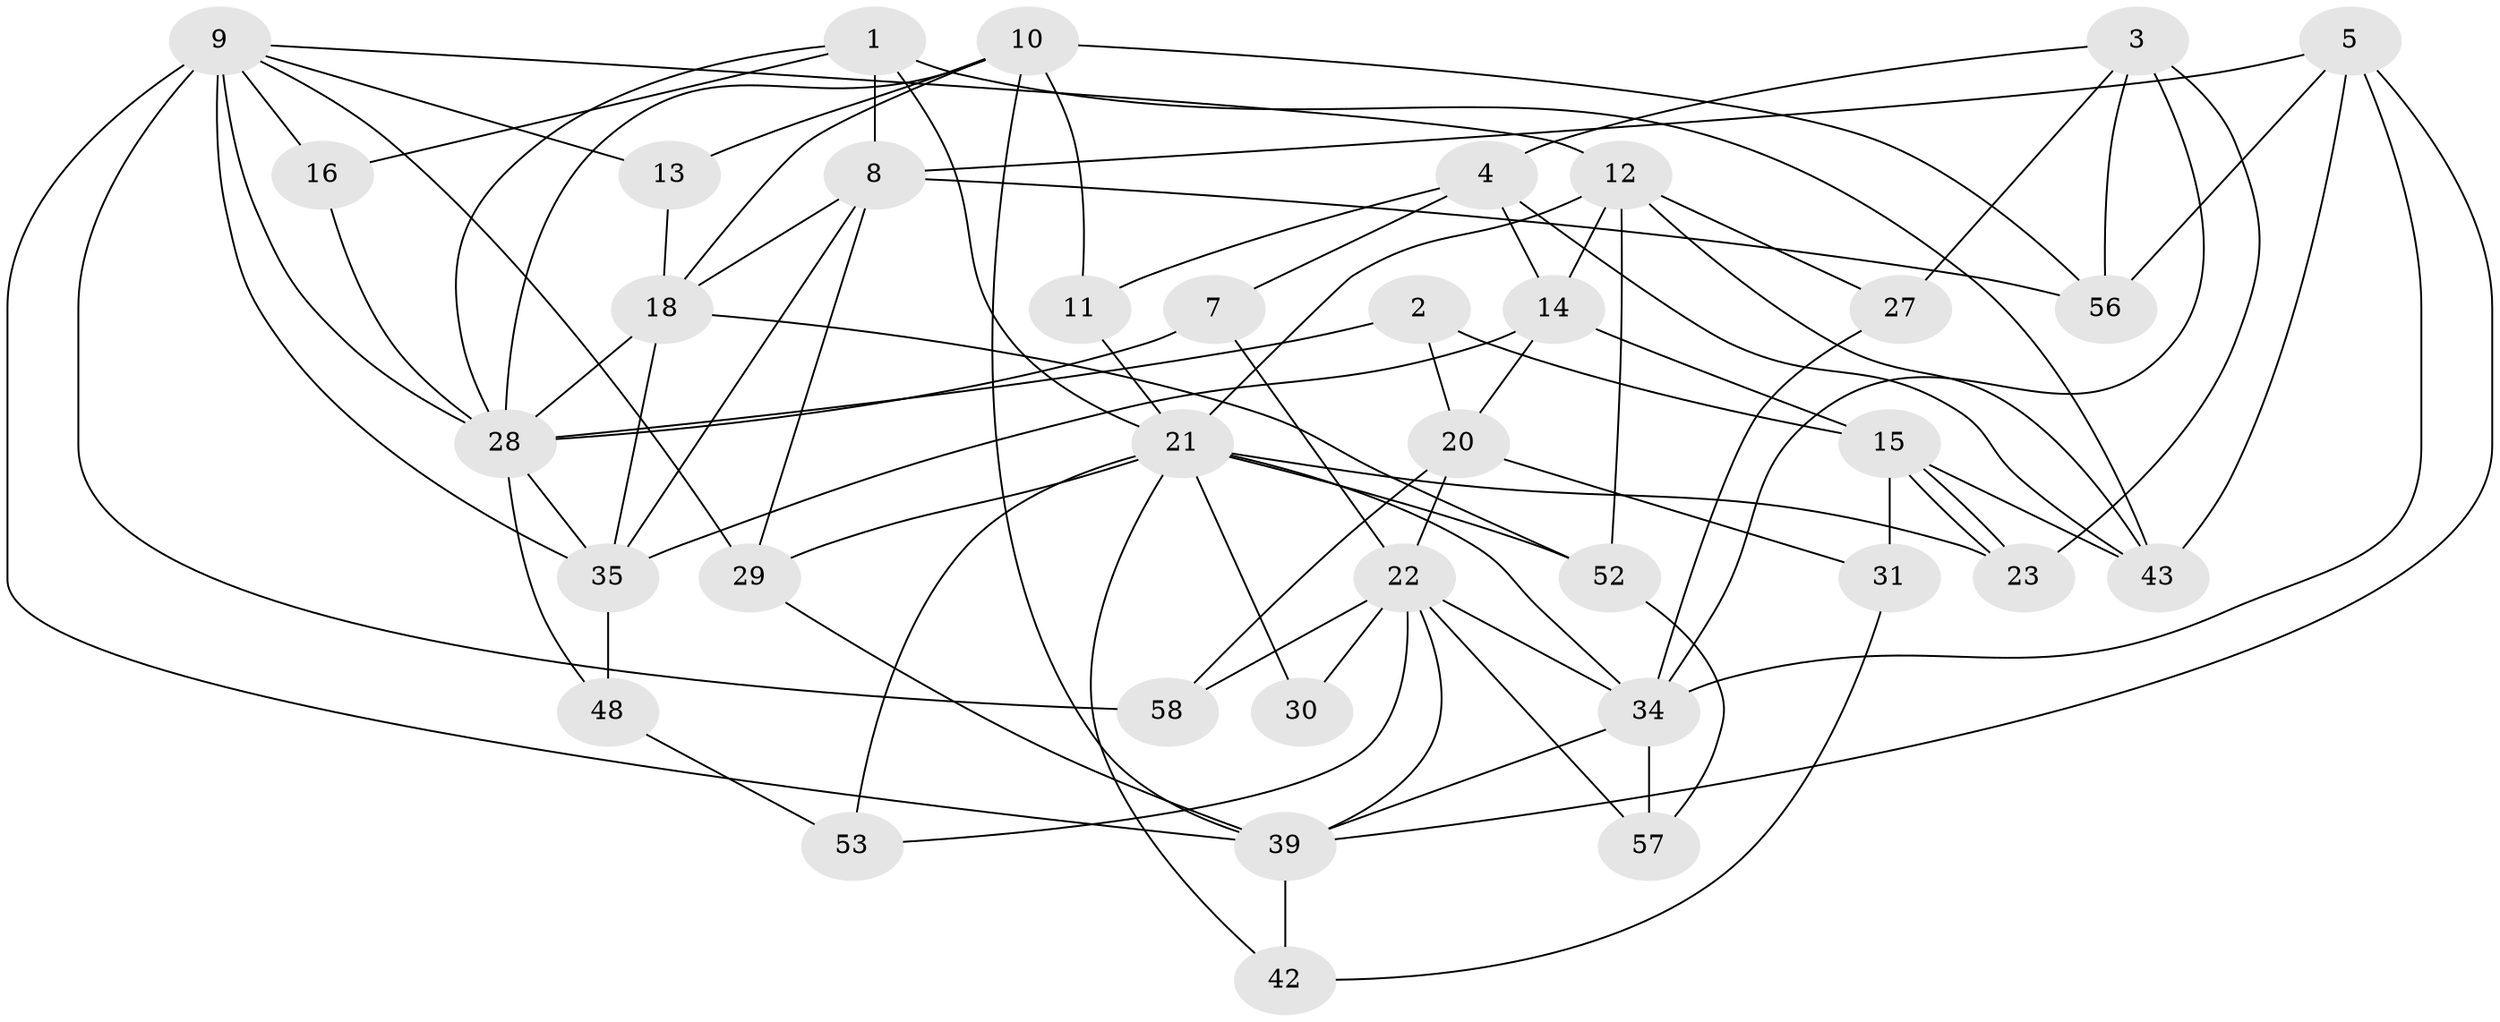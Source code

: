 // original degree distribution, {3: 0.3793103448275862, 4: 0.20689655172413793, 2: 0.1206896551724138, 5: 0.1724137931034483, 6: 0.05172413793103448, 7: 0.017241379310344827, 9: 0.017241379310344827, 10: 0.034482758620689655}
// Generated by graph-tools (version 1.1) at 2025/11/02/27/25 16:11:17]
// undirected, 36 vertices, 87 edges
graph export_dot {
graph [start="1"]
  node [color=gray90,style=filled];
  1 [super="+46"];
  2;
  3 [super="+17"];
  4 [super="+54"];
  5 [super="+6"];
  7 [super="+47"];
  8 [super="+32"];
  9 [super="+50"];
  10 [super="+19"];
  11 [super="+40"];
  12 [super="+26"];
  13 [super="+33"];
  14 [super="+51"];
  15 [super="+25"];
  16;
  18 [super="+45"];
  20 [super="+44"];
  21 [super="+49"];
  22 [super="+24"];
  23;
  27;
  28 [super="+41"];
  29 [super="+36"];
  30;
  31;
  34 [super="+38"];
  35 [super="+37"];
  39 [super="+55"];
  42;
  43;
  48;
  52;
  53;
  56;
  57;
  58;
  1 -- 28;
  1 -- 8;
  1 -- 16;
  1 -- 43;
  1 -- 21;
  2 -- 20;
  2 -- 28;
  2 -- 15;
  3 -- 27;
  3 -- 23 [weight=2];
  3 -- 4;
  3 -- 56;
  3 -- 34;
  4 -- 43;
  4 -- 14;
  4 -- 11;
  4 -- 7;
  5 -- 43;
  5 -- 39;
  5 -- 56;
  5 -- 8;
  5 -- 34;
  7 -- 22;
  7 -- 28;
  8 -- 56;
  8 -- 18;
  8 -- 29;
  8 -- 35;
  9 -- 35 [weight=2];
  9 -- 39;
  9 -- 13;
  9 -- 16;
  9 -- 58;
  9 -- 28;
  9 -- 29;
  9 -- 12;
  10 -- 39;
  10 -- 56;
  10 -- 11;
  10 -- 28;
  10 -- 18;
  10 -- 13;
  11 -- 21;
  12 -- 14 [weight=2];
  12 -- 52;
  12 -- 21;
  12 -- 27;
  12 -- 43;
  13 -- 18;
  14 -- 20;
  14 -- 15;
  14 -- 35;
  15 -- 43;
  15 -- 23;
  15 -- 23;
  15 -- 31;
  16 -- 28;
  18 -- 28;
  18 -- 52;
  18 -- 35;
  20 -- 58;
  20 -- 31;
  20 -- 22;
  21 -- 53;
  21 -- 52 [weight=2];
  21 -- 34;
  21 -- 42;
  21 -- 23;
  21 -- 29;
  21 -- 30;
  22 -- 30;
  22 -- 53;
  22 -- 34;
  22 -- 39;
  22 -- 57;
  22 -- 58;
  27 -- 34;
  28 -- 35;
  28 -- 48;
  29 -- 39;
  31 -- 42;
  34 -- 57;
  34 -- 39;
  35 -- 48;
  39 -- 42;
  48 -- 53;
  52 -- 57;
}
